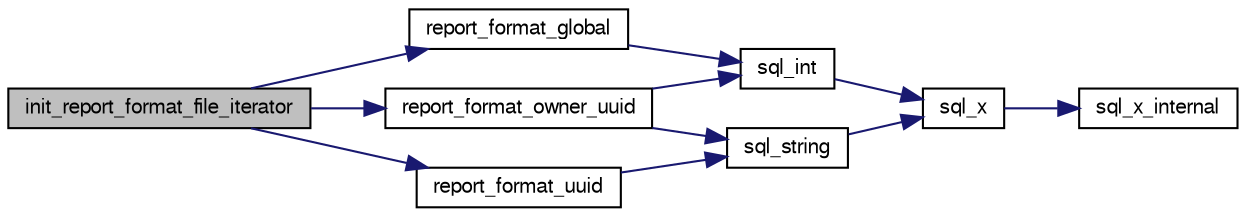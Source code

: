 digraph G
{
  bgcolor="transparent";
  edge [fontname="FreeSans",fontsize="10",labelfontname="FreeSans",labelfontsize="10"];
  node [fontname="FreeSans",fontsize="10",shape=record];
  rankdir=LR;
  Node1 [label="init_report_format_file_iterator",height=0.2,width=0.4,color="black", fillcolor="grey75", style="filled" fontcolor="black"];
  Node1 -> Node2 [color="midnightblue",fontsize="10",style="solid",fontname="FreeSans"];
  Node2 [label="report_format_global",height=0.2,width=0.4,color="black",URL="$manage_8h.html#a487dc44dba5a9545db930d55d3e7b05f",tooltip="Return whether a report format is global."];
  Node2 -> Node3 [color="midnightblue",fontsize="10",style="solid",fontname="FreeSans"];
  Node3 [label="sql_int",height=0.2,width=0.4,color="black",URL="$sql_8c.html#a6305a16af4d5ab584b4611d5b5b812fb",tooltip="Get a particular cell from a SQL query, as an int."];
  Node3 -> Node4 [color="midnightblue",fontsize="10",style="solid",fontname="FreeSans"];
  Node4 [label="sql_x",height=0.2,width=0.4,color="black",URL="$sql_8c.html#ab63ed51752618d573ed942351af63511",tooltip="Get a particular cell from a SQL query."];
  Node4 -> Node5 [color="midnightblue",fontsize="10",style="solid",fontname="FreeSans"];
  Node5 [label="sql_x_internal",height=0.2,width=0.4,color="black",URL="$sql_8c.html#a848a1089772551bf731c98ef87566f1f",tooltip="Get a particular cell from a SQL query."];
  Node1 -> Node6 [color="midnightblue",fontsize="10",style="solid",fontname="FreeSans"];
  Node6 [label="report_format_owner_uuid",height=0.2,width=0.4,color="black",URL="$manage_8h.html#a086fb74b6d4eab79c8e9000825dbf96d",tooltip="Return the UUID of the owner of a report format."];
  Node6 -> Node3 [color="midnightblue",fontsize="10",style="solid",fontname="FreeSans"];
  Node6 -> Node7 [color="midnightblue",fontsize="10",style="solid",fontname="FreeSans"];
  Node7 [label="sql_string",height=0.2,width=0.4,color="black",URL="$sql_8c.html#a2666d27f1435fe9af46780748f44c492",tooltip="Get a particular cell from a SQL query, as an string."];
  Node7 -> Node4 [color="midnightblue",fontsize="10",style="solid",fontname="FreeSans"];
  Node1 -> Node8 [color="midnightblue",fontsize="10",style="solid",fontname="FreeSans"];
  Node8 [label="report_format_uuid",height=0.2,width=0.4,color="black",URL="$manage_8h.html#abca7fa49ee70166185193bb65985d8db",tooltip="Return the UUID of a report format."];
  Node8 -> Node7 [color="midnightblue",fontsize="10",style="solid",fontname="FreeSans"];
}
